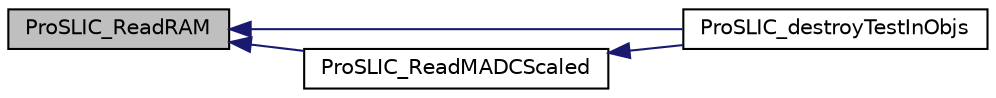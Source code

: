 digraph "ProSLIC_ReadRAM"
{
  edge [fontname="Helvetica",fontsize="10",labelfontname="Helvetica",labelfontsize="10"];
  node [fontname="Helvetica",fontsize="10",shape=record];
  rankdir="LR";
  Node1 [label="ProSLIC_ReadRAM",height=0.2,width=0.4,color="black", fillcolor="grey75", style="filled", fontcolor="black"];
  Node1 -> Node2 [dir="back",color="midnightblue",fontsize="10",style="solid",fontname="Helvetica"];
  Node2 [label="ProSLIC_destroyTestInObjs",height=0.2,width=0.4,color="black", fillcolor="white", style="filled",URL="$group___p_r_o_s_l_i_c___t_s_t_i_n.html#gac00b1a782ee94a2eda9c8a4a36dad3f7",tooltip="Free memory reserved by the given structure. "];
  Node1 -> Node3 [dir="back",color="midnightblue",fontsize="10",style="solid",fontname="Helvetica"];
  Node3 [label="ProSLIC_ReadMADCScaled",height=0.2,width=0.4,color="black", fillcolor="white", style="filled",URL="$group___d_i_a_g_n_o_s_t_i_c_s.html#gae8016077c6b046e2c1c03732595052b1",tooltip="This function reads the MADC a scaled value. "];
  Node3 -> Node2 [dir="back",color="midnightblue",fontsize="10",style="solid",fontname="Helvetica"];
}
